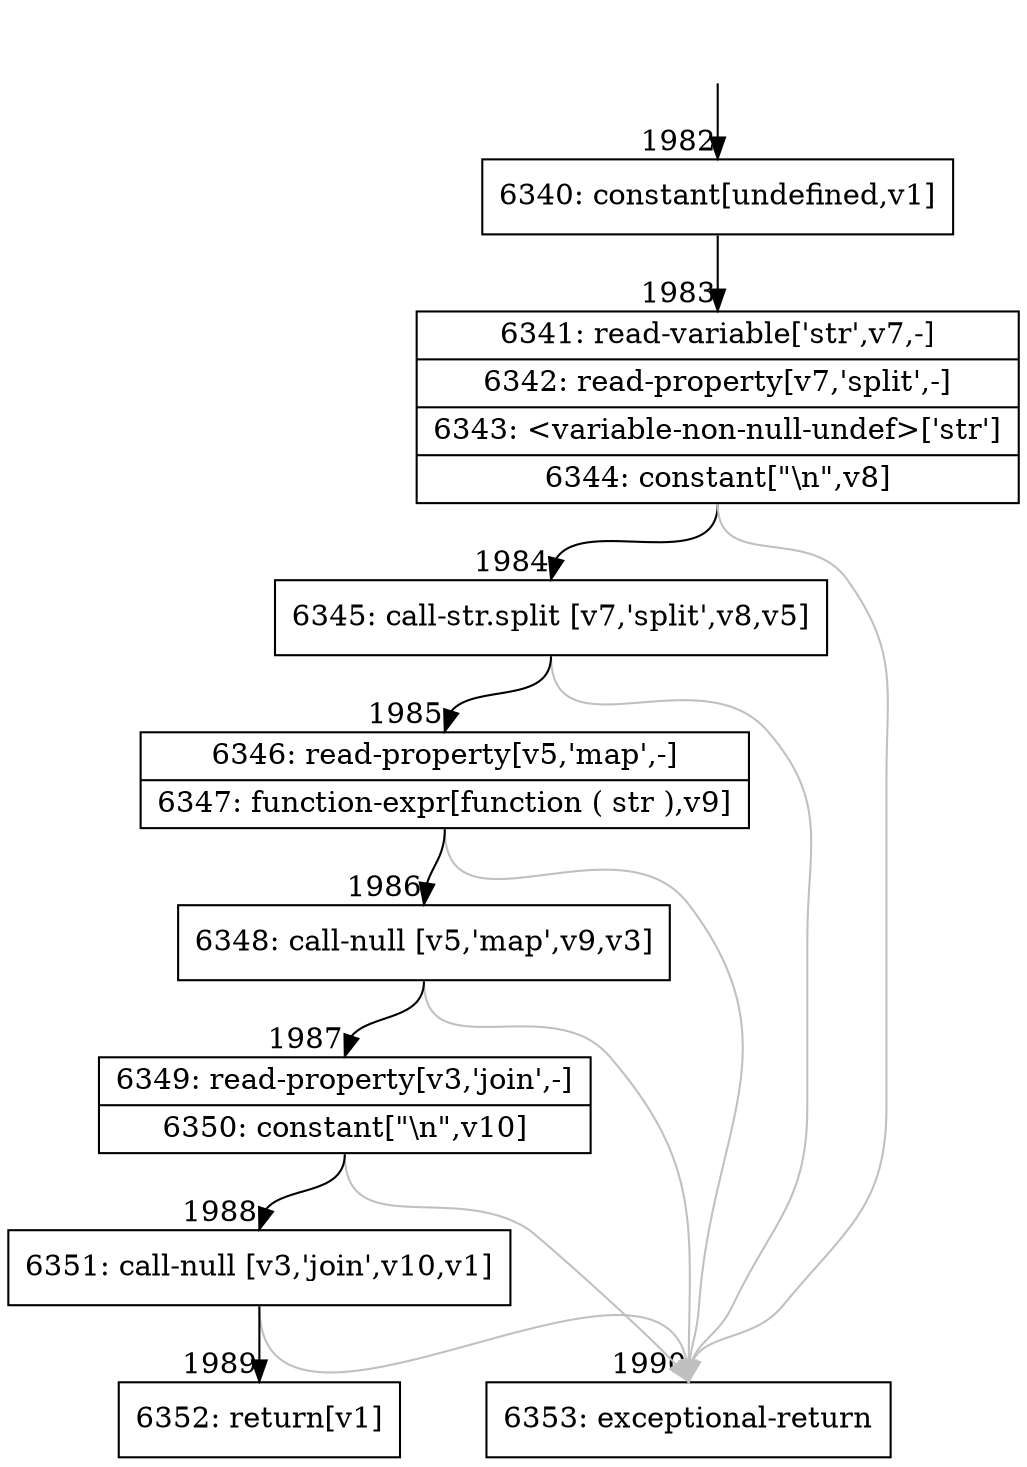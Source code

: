 digraph {
rankdir="TD"
BB_entry178[shape=none,label=""];
BB_entry178 -> BB1982 [tailport=s, headport=n, headlabel="    1982"]
BB1982 [shape=record label="{6340: constant[undefined,v1]}" ] 
BB1982 -> BB1983 [tailport=s, headport=n, headlabel="      1983"]
BB1983 [shape=record label="{6341: read-variable['str',v7,-]|6342: read-property[v7,'split',-]|6343: \<variable-non-null-undef\>['str']|6344: constant[\"\\n\",v8]}" ] 
BB1983 -> BB1984 [tailport=s, headport=n, headlabel="      1984"]
BB1983 -> BB1990 [tailport=s, headport=n, color=gray, headlabel="      1990"]
BB1984 [shape=record label="{6345: call-str.split [v7,'split',v8,v5]}" ] 
BB1984 -> BB1985 [tailport=s, headport=n, headlabel="      1985"]
BB1984 -> BB1990 [tailport=s, headport=n, color=gray]
BB1985 [shape=record label="{6346: read-property[v5,'map',-]|6347: function-expr[function ( str ),v9]}" ] 
BB1985 -> BB1986 [tailport=s, headport=n, headlabel="      1986"]
BB1985 -> BB1990 [tailport=s, headport=n, color=gray]
BB1986 [shape=record label="{6348: call-null [v5,'map',v9,v3]}" ] 
BB1986 -> BB1987 [tailport=s, headport=n, headlabel="      1987"]
BB1986 -> BB1990 [tailport=s, headport=n, color=gray]
BB1987 [shape=record label="{6349: read-property[v3,'join',-]|6350: constant[\"\\n\",v10]}" ] 
BB1987 -> BB1988 [tailport=s, headport=n, headlabel="      1988"]
BB1987 -> BB1990 [tailport=s, headport=n, color=gray]
BB1988 [shape=record label="{6351: call-null [v3,'join',v10,v1]}" ] 
BB1988 -> BB1989 [tailport=s, headport=n, headlabel="      1989"]
BB1988 -> BB1990 [tailport=s, headport=n, color=gray]
BB1989 [shape=record label="{6352: return[v1]}" ] 
BB1990 [shape=record label="{6353: exceptional-return}" ] 
//#$~ 2437
}
